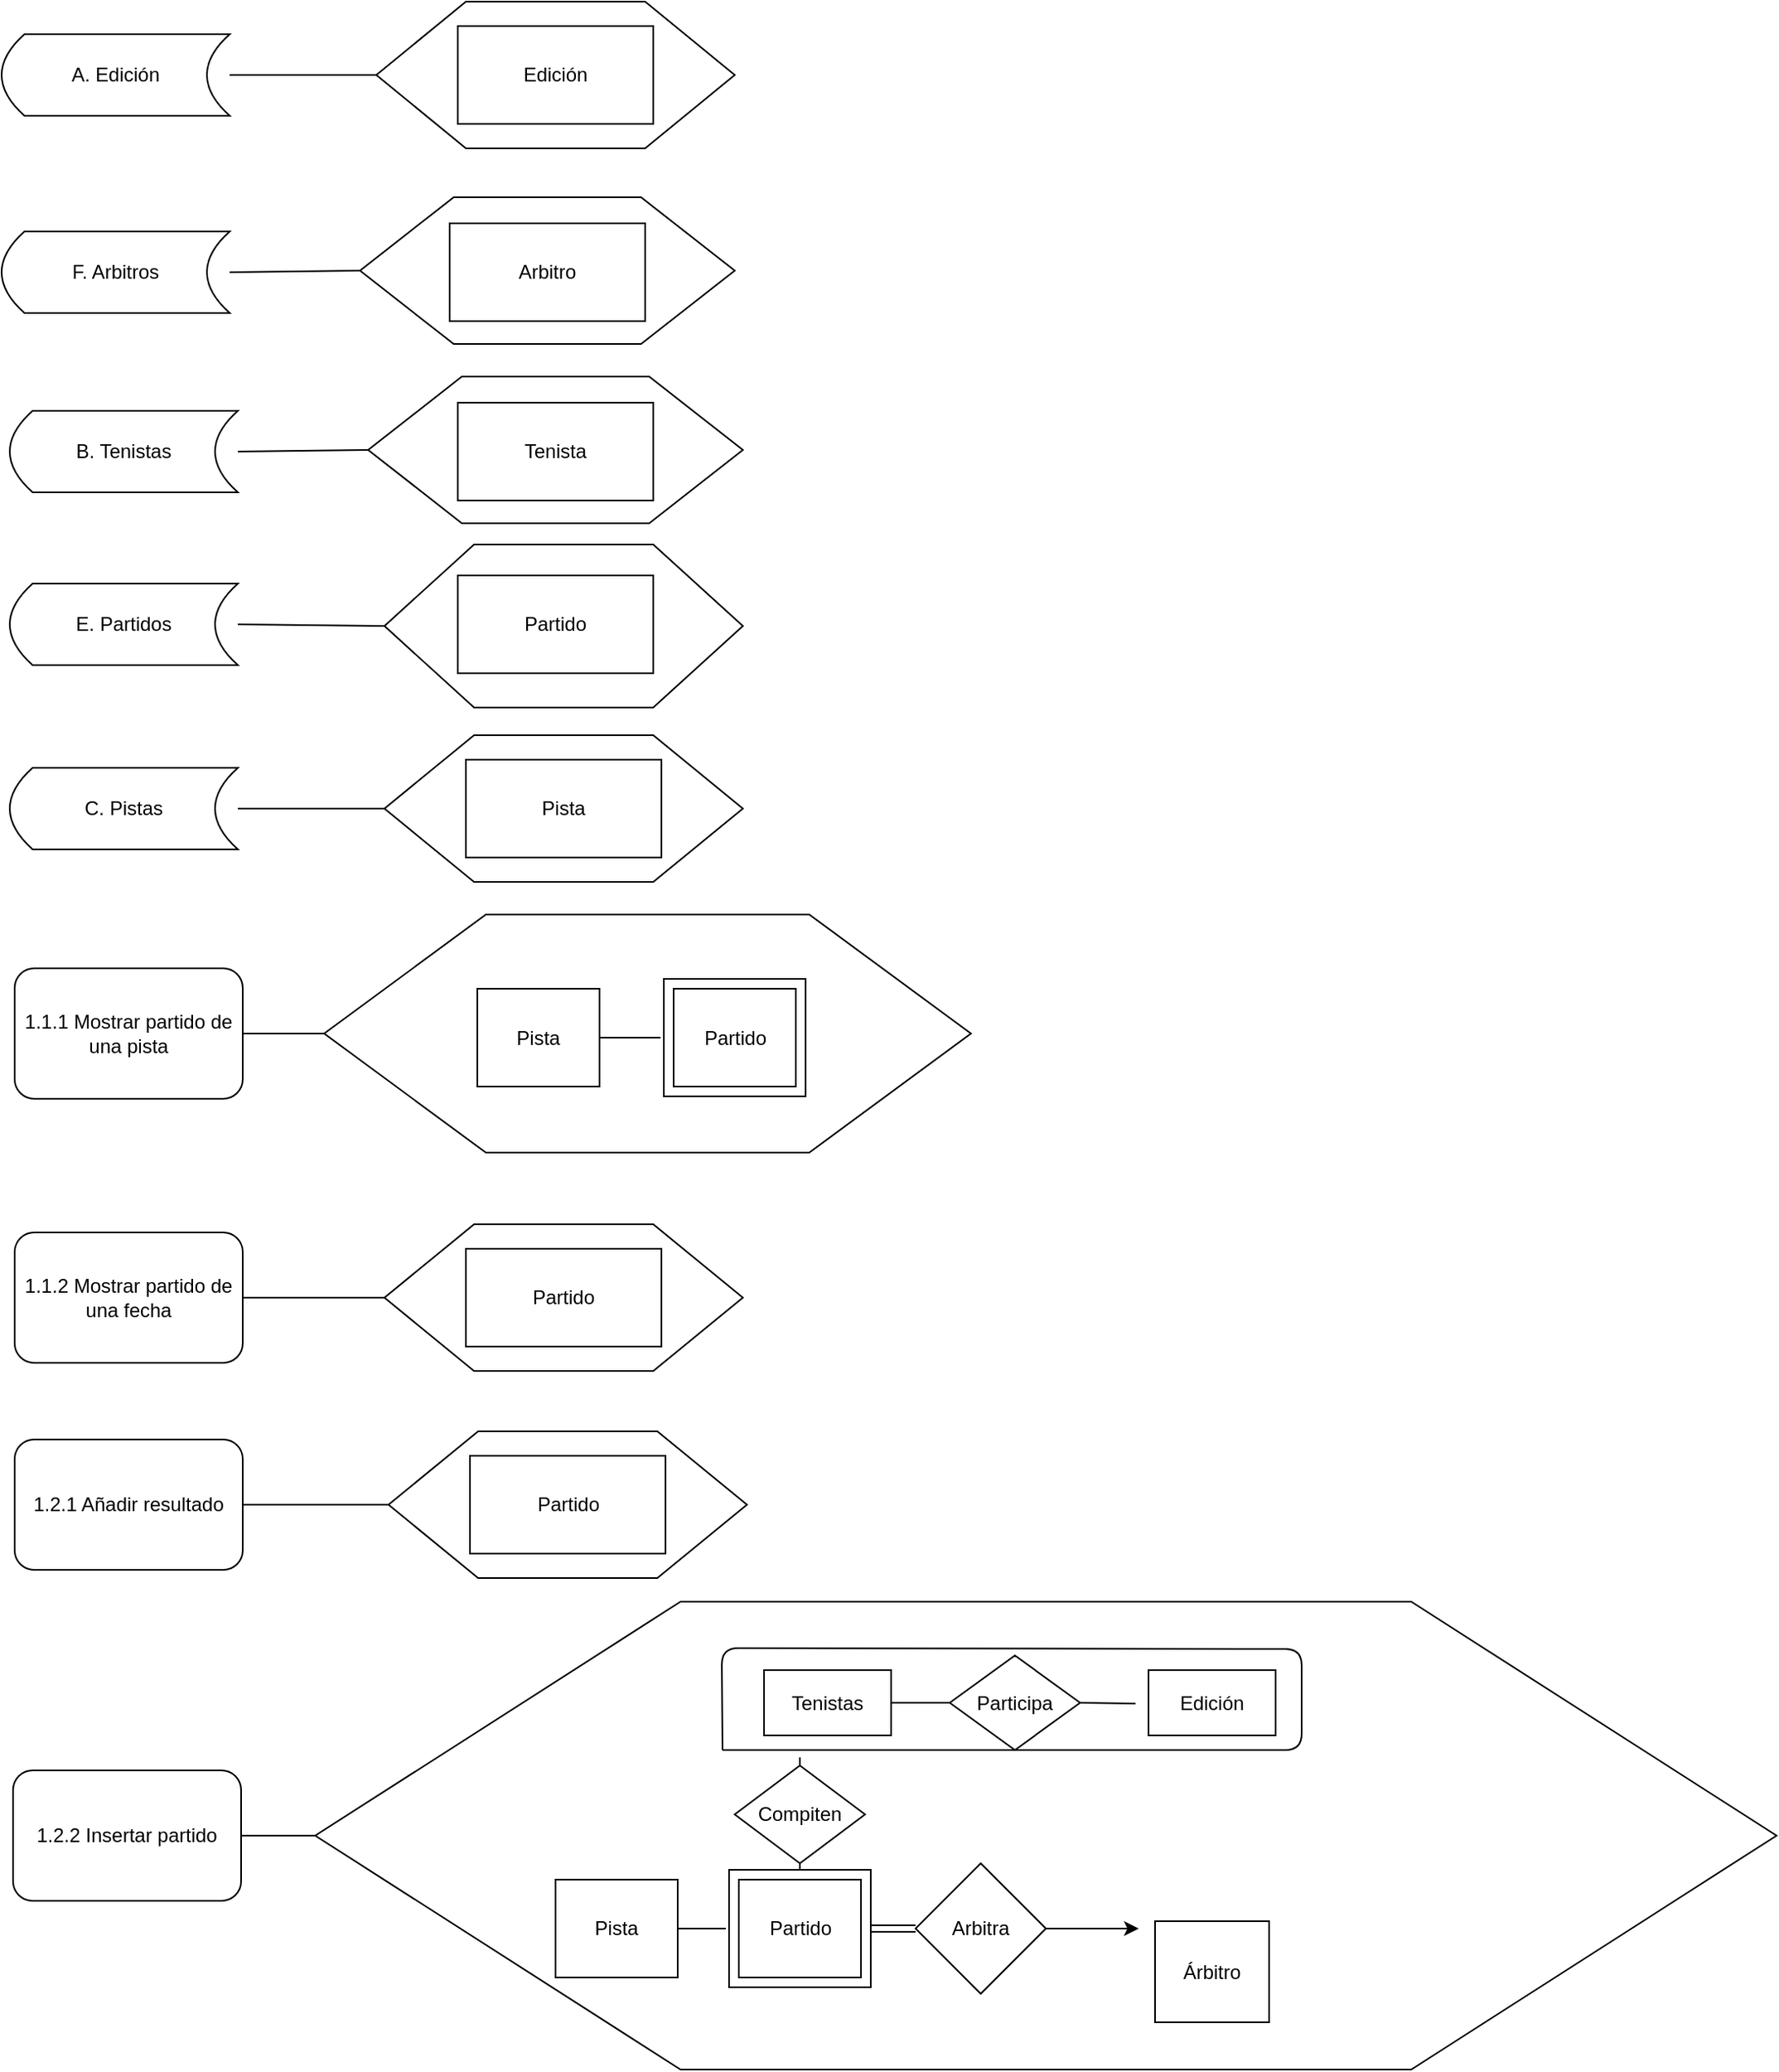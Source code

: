 <mxfile version="12.3.9" type="google" pages="1"><diagram id="QiBlBkInCPN6H4Tn7O7a" name="Page-1"><mxGraphModel dx="1902" dy="2193" grid="1" gridSize="10" guides="1" tooltips="1" connect="1" arrows="1" fold="1" page="1" pageScale="1" pageWidth="827" pageHeight="1169" math="0" shadow="0"><root><mxCell id="0"/><mxCell id="1" parent="0"/><mxCell id="KeA_iRPpWtVODP0F0Uds-5" value="B. Tenistas" style="shape=dataStorage;whiteSpace=wrap;html=1;" parent="1" vertex="1"><mxGeometry x="50" y="-89" width="140" height="50" as="geometry"/></mxCell><mxCell id="KeA_iRPpWtVODP0F0Uds-6" value="E. Partidos" style="shape=dataStorage;whiteSpace=wrap;html=1;" parent="1" vertex="1"><mxGeometry x="50" y="17" width="140" height="50" as="geometry"/></mxCell><mxCell id="KeA_iRPpWtVODP0F0Uds-8" value="" style="shape=hexagon;perimeter=hexagonPerimeter2;whiteSpace=wrap;html=1;" parent="1" vertex="1"><mxGeometry x="270" y="-110" width="230" height="90" as="geometry"/></mxCell><mxCell id="KeA_iRPpWtVODP0F0Uds-9" value="" style="endArrow=none;html=1;exitX=1;exitY=0.5;exitDx=0;exitDy=0;entryX=0;entryY=0.5;entryDx=0;entryDy=0;" parent="1" source="KeA_iRPpWtVODP0F0Uds-5" target="KeA_iRPpWtVODP0F0Uds-8" edge="1"><mxGeometry width="50" height="50" relative="1" as="geometry"><mxPoint x="210" y="-14" as="sourcePoint"/><mxPoint x="260" y="-64" as="targetPoint"/></mxGeometry></mxCell><mxCell id="KeA_iRPpWtVODP0F0Uds-14" value="Tenista" style="rounded=0;whiteSpace=wrap;html=1;" parent="1" vertex="1"><mxGeometry x="325" y="-94" width="120" height="60" as="geometry"/></mxCell><mxCell id="KeA_iRPpWtVODP0F0Uds-16" value="" style="shape=hexagon;perimeter=hexagonPerimeter2;whiteSpace=wrap;html=1;" parent="1" vertex="1"><mxGeometry x="280" y="-7" width="220" height="100" as="geometry"/></mxCell><mxCell id="KeA_iRPpWtVODP0F0Uds-17" value="" style="endArrow=none;html=1;exitX=1;exitY=0.5;exitDx=0;exitDy=0;entryX=0;entryY=0.5;entryDx=0;entryDy=0;" parent="1" source="KeA_iRPpWtVODP0F0Uds-6" target="KeA_iRPpWtVODP0F0Uds-16" edge="1"><mxGeometry width="50" height="50" relative="1" as="geometry"><mxPoint x="190.0" y="42" as="sourcePoint"/><mxPoint x="260" y="42" as="targetPoint"/></mxGeometry></mxCell><mxCell id="KeA_iRPpWtVODP0F0Uds-18" value="Partido" style="rounded=0;whiteSpace=wrap;html=1;" parent="1" vertex="1"><mxGeometry x="325" y="12" width="120" height="60" as="geometry"/></mxCell><mxCell id="KeA_iRPpWtVODP0F0Uds-19" value="C. Pistas" style="shape=dataStorage;whiteSpace=wrap;html=1;" parent="1" vertex="1"><mxGeometry x="50" y="130" width="140" height="50" as="geometry"/></mxCell><mxCell id="KeA_iRPpWtVODP0F0Uds-20" value="" style="shape=hexagon;perimeter=hexagonPerimeter2;whiteSpace=wrap;html=1;" parent="1" vertex="1"><mxGeometry x="280" y="110" width="220" height="90" as="geometry"/></mxCell><mxCell id="KeA_iRPpWtVODP0F0Uds-21" value="" style="endArrow=none;html=1;exitX=1;exitY=0.5;exitDx=0;exitDy=0;entryX=0;entryY=0.5;entryDx=0;entryDy=0;" parent="1" source="KeA_iRPpWtVODP0F0Uds-19" target="KeA_iRPpWtVODP0F0Uds-20" edge="1"><mxGeometry width="50" height="50" relative="1" as="geometry"><mxPoint x="190.0" y="162" as="sourcePoint"/><mxPoint x="260" y="162" as="targetPoint"/></mxGeometry></mxCell><mxCell id="KeA_iRPpWtVODP0F0Uds-22" value="Pista" style="rounded=0;whiteSpace=wrap;html=1;" parent="1" vertex="1"><mxGeometry x="330" y="125" width="120" height="60" as="geometry"/></mxCell><mxCell id="KeA_iRPpWtVODP0F0Uds-23" value="1.1.1 Mostrar partido de una pista" style="rounded=1;whiteSpace=wrap;html=1;" parent="1" vertex="1"><mxGeometry x="53" y="253" width="140" height="80" as="geometry"/></mxCell><mxCell id="KeA_iRPpWtVODP0F0Uds-24" value="" style="shape=hexagon;perimeter=hexagonPerimeter2;whiteSpace=wrap;html=1;" parent="1" vertex="1"><mxGeometry x="243" y="220" width="397" height="146" as="geometry"/></mxCell><mxCell id="KeA_iRPpWtVODP0F0Uds-25" value="" style="endArrow=none;html=1;exitX=1;exitY=0.5;exitDx=0;exitDy=0;entryX=0;entryY=0.5;entryDx=0;entryDy=0;" parent="1" source="KeA_iRPpWtVODP0F0Uds-23" target="KeA_iRPpWtVODP0F0Uds-24" edge="1"><mxGeometry width="50" height="50" relative="1" as="geometry"><mxPoint x="233" y="263" as="sourcePoint"/><mxPoint x="283" y="213" as="targetPoint"/></mxGeometry></mxCell><mxCell id="KeA_iRPpWtVODP0F0Uds-31" value="1.2.2 Insertar partido" style="rounded=1;whiteSpace=wrap;html=1;" parent="1" vertex="1"><mxGeometry x="52" y="745" width="140" height="80" as="geometry"/></mxCell><mxCell id="yo9oMMs20vZHg472mCG0-2" value="" style="shape=hexagon;perimeter=hexagonPerimeter2;whiteSpace=wrap;html=1;" parent="1" vertex="1"><mxGeometry x="280" y="410" width="220" height="90" as="geometry"/></mxCell><mxCell id="yo9oMMs20vZHg472mCG0-3" value="" style="endArrow=none;html=1;exitX=1;exitY=0.5;exitDx=0;exitDy=0;entryX=0;entryY=0.5;entryDx=0;entryDy=0;" parent="1" source="yo9oMMs20vZHg472mCG0-5" target="yo9oMMs20vZHg472mCG0-2" edge="1"><mxGeometry width="50" height="50" relative="1" as="geometry"><mxPoint x="190" y="455" as="sourcePoint"/><mxPoint x="260" y="462" as="targetPoint"/></mxGeometry></mxCell><mxCell id="yo9oMMs20vZHg472mCG0-4" value="Partido" style="rounded=0;whiteSpace=wrap;html=1;" parent="1" vertex="1"><mxGeometry x="330" y="425" width="120" height="60" as="geometry"/></mxCell><mxCell id="yo9oMMs20vZHg472mCG0-5" value="1.1.2 Mostrar partido de una fecha" style="rounded=1;whiteSpace=wrap;html=1;" parent="1" vertex="1"><mxGeometry x="53" y="415" width="140" height="80" as="geometry"/></mxCell><mxCell id="yo9oMMs20vZHg472mCG0-6" value="1.2.1 Añadir resultado" style="rounded=1;whiteSpace=wrap;html=1;" parent="1" vertex="1"><mxGeometry x="53" y="542" width="140" height="80" as="geometry"/></mxCell><mxCell id="yo9oMMs20vZHg472mCG0-7" value="" style="endArrow=none;html=1;exitX=1;exitY=0.5;exitDx=0;exitDy=0;entryX=0;entryY=0.5;entryDx=0;entryDy=0;" parent="1" source="yo9oMMs20vZHg472mCG0-6" target="yo9oMMs20vZHg472mCG0-8" edge="1"><mxGeometry width="50" height="50" relative="1" as="geometry"><mxPoint x="220" y="600" as="sourcePoint"/><mxPoint x="270" y="550" as="targetPoint"/></mxGeometry></mxCell><mxCell id="yo9oMMs20vZHg472mCG0-8" value="" style="shape=hexagon;perimeter=hexagonPerimeter2;whiteSpace=wrap;html=1;" parent="1" vertex="1"><mxGeometry x="282.5" y="537" width="220" height="90" as="geometry"/></mxCell><mxCell id="yo9oMMs20vZHg472mCG0-9" value="Partido" style="rounded=0;whiteSpace=wrap;html=1;" parent="1" vertex="1"><mxGeometry x="332.5" y="552" width="120" height="60" as="geometry"/></mxCell><mxCell id="GtU_9dsBHqiKerg0UtHT-9" value="" style="rounded=0;whiteSpace=wrap;html=1;" parent="1" vertex="1"><mxGeometry x="451.5" y="259.5" width="87" height="72" as="geometry"/></mxCell><mxCell id="GtU_9dsBHqiKerg0UtHT-10" value="Partido" style="rounded=0;whiteSpace=wrap;html=1;" parent="1" vertex="1"><mxGeometry x="457.5" y="265.5" width="75" height="60" as="geometry"/></mxCell><mxCell id="GtU_9dsBHqiKerg0UtHT-11" value="Pista" style="rounded=0;whiteSpace=wrap;html=1;" parent="1" vertex="1"><mxGeometry x="337" y="265.5" width="75" height="60" as="geometry"/></mxCell><mxCell id="GtU_9dsBHqiKerg0UtHT-12" value="" style="endArrow=none;html=1;entryX=1;entryY=0.5;entryDx=0;entryDy=0;" parent="1" target="GtU_9dsBHqiKerg0UtHT-11" edge="1"><mxGeometry width="50" height="50" relative="1" as="geometry"><mxPoint x="449.5" y="295.5" as="sourcePoint"/><mxPoint x="457.5" y="295.5" as="targetPoint"/></mxGeometry></mxCell><mxCell id="O1adI4Vpmbz-jClD4-OD-2" value="" style="shape=hexagon;perimeter=hexagonPerimeter2;whiteSpace=wrap;html=1;" parent="1" vertex="1"><mxGeometry x="237.5" y="641.5" width="897" height="287" as="geometry"/></mxCell><mxCell id="O1adI4Vpmbz-jClD4-OD-4" value="" style="rounded=0;whiteSpace=wrap;html=1;" parent="1" vertex="1"><mxGeometry x="491.5" y="806" width="87" height="72" as="geometry"/></mxCell><mxCell id="O1adI4Vpmbz-jClD4-OD-5" value="" style="endArrow=none;html=1;exitX=1;exitY=0.5;exitDx=0;exitDy=0;entryX=0;entryY=0.5;entryDx=0;entryDy=0;" parent="1" source="KeA_iRPpWtVODP0F0Uds-31" target="O1adI4Vpmbz-jClD4-OD-2" edge="1"><mxGeometry width="50" height="50" relative="1" as="geometry"><mxPoint x="180" y="775" as="sourcePoint"/><mxPoint x="270" y="643" as="targetPoint"/></mxGeometry></mxCell><mxCell id="O1adI4Vpmbz-jClD4-OD-6" value="Partido" style="rounded=0;whiteSpace=wrap;html=1;" parent="1" vertex="1"><mxGeometry x="497.5" y="812" width="75" height="60" as="geometry"/></mxCell><mxCell id="O1adI4Vpmbz-jClD4-OD-7" value="Pista" style="rounded=0;whiteSpace=wrap;html=1;" parent="1" vertex="1"><mxGeometry x="385" y="812" width="75" height="60" as="geometry"/></mxCell><mxCell id="O1adI4Vpmbz-jClD4-OD-8" value="" style="endArrow=none;html=1;entryX=1;entryY=0.5;entryDx=0;entryDy=0;" parent="1" target="O1adI4Vpmbz-jClD4-OD-7" edge="1"><mxGeometry width="50" height="50" relative="1" as="geometry"><mxPoint x="489.5" y="842" as="sourcePoint"/><mxPoint x="497.5" y="842" as="targetPoint"/></mxGeometry></mxCell><mxCell id="O1adI4Vpmbz-jClD4-OD-9" value="Compiten" style="rhombus;whiteSpace=wrap;html=1;" parent="1" vertex="1"><mxGeometry x="495" y="742" width="80" height="60" as="geometry"/></mxCell><mxCell id="O1adI4Vpmbz-jClD4-OD-10" value="Tenistas" style="rounded=0;whiteSpace=wrap;html=1;" parent="1" vertex="1"><mxGeometry x="513" y="683.5" width="78" height="40" as="geometry"/></mxCell><mxCell id="O1adI4Vpmbz-jClD4-OD-11" value="" style="endArrow=none;html=1;exitX=0.5;exitY=1;exitDx=0;exitDy=0;entryX=0.5;entryY=0;entryDx=0;entryDy=0;" parent="1" source="O1adI4Vpmbz-jClD4-OD-9" target="O1adI4Vpmbz-jClD4-OD-4" edge="1"><mxGeometry width="50" height="50" relative="1" as="geometry"><mxPoint x="502.5" y="757" as="sourcePoint"/><mxPoint x="535" y="797" as="targetPoint"/></mxGeometry></mxCell><mxCell id="O1adI4Vpmbz-jClD4-OD-12" value="Árbitro" style="rounded=0;whiteSpace=wrap;html=1;" parent="1" vertex="1"><mxGeometry x="753" y="837.5" width="70" height="62" as="geometry"/></mxCell><mxCell id="O1adI4Vpmbz-jClD4-OD-13" value="Arbitra" style="rhombus;whiteSpace=wrap;html=1;" parent="1" vertex="1"><mxGeometry x="606" y="802" width="80" height="80" as="geometry"/></mxCell><mxCell id="O1adI4Vpmbz-jClD4-OD-14" value="" style="shape=link;html=1;exitX=1;exitY=0.5;exitDx=0;exitDy=0;entryX=0;entryY=0.5;entryDx=0;entryDy=0;" parent="1" source="O1adI4Vpmbz-jClD4-OD-4" target="O1adI4Vpmbz-jClD4-OD-13" edge="1"><mxGeometry width="50" height="50" relative="1" as="geometry"><mxPoint x="669.5" y="1034" as="sourcePoint"/><mxPoint x="719.5" y="984" as="targetPoint"/></mxGeometry></mxCell><mxCell id="O1adI4Vpmbz-jClD4-OD-16" value="Edición" style="rounded=0;whiteSpace=wrap;html=1;" parent="1" vertex="1"><mxGeometry x="749" y="683.5" width="78" height="40" as="geometry"/></mxCell><mxCell id="O1adI4Vpmbz-jClD4-OD-17" value="" style="endArrow=classic;html=1;exitX=1;exitY=0.5;exitDx=0;exitDy=0;entryX=0;entryY=0.711;entryDx=0;entryDy=0;entryPerimeter=0;" parent="1" source="O1adI4Vpmbz-jClD4-OD-13" edge="1"><mxGeometry width="50" height="50" relative="1" as="geometry"><mxPoint x="719.5" y="868.5" as="sourcePoint"/><mxPoint x="743" y="842.03" as="targetPoint"/></mxGeometry></mxCell><mxCell id="O1adI4Vpmbz-jClD4-OD-20" value="Participa" style="rhombus;whiteSpace=wrap;html=1;" parent="1" vertex="1"><mxGeometry x="627" y="674.5" width="80" height="58" as="geometry"/></mxCell><mxCell id="O1adI4Vpmbz-jClD4-OD-21" value="" style="endArrow=none;html=1;exitX=1;exitY=0.5;exitDx=0;exitDy=0;entryX=0;entryY=0.5;entryDx=0;entryDy=0;" parent="1" source="O1adI4Vpmbz-jClD4-OD-10" target="O1adI4Vpmbz-jClD4-OD-20" edge="1"><mxGeometry width="50" height="50" relative="1" as="geometry"><mxPoint x="607" y="987" as="sourcePoint"/><mxPoint x="657" y="937" as="targetPoint"/></mxGeometry></mxCell><mxCell id="O1adI4Vpmbz-jClD4-OD-22" value="" style="endArrow=none;html=1;exitX=1;exitY=0.5;exitDx=0;exitDy=0;entryX=-0.022;entryY=0.111;entryDx=0;entryDy=0;entryPerimeter=0;" parent="1" source="O1adI4Vpmbz-jClD4-OD-20" edge="1"><mxGeometry width="50" height="50" relative="1" as="geometry"><mxPoint x="627" y="1017" as="sourcePoint"/><mxPoint x="741.02" y="704.03" as="targetPoint"/></mxGeometry></mxCell><mxCell id="O1adI4Vpmbz-jClD4-OD-23" value="" style="endArrow=none;html=1;" parent="1" edge="1"><mxGeometry width="50" height="50" relative="1" as="geometry"><mxPoint x="487.5" y="732.5" as="sourcePoint"/><mxPoint x="487.5" y="732.5" as="targetPoint"/><Array as="points"><mxPoint x="487" y="670"/><mxPoint x="843" y="670.5"/><mxPoint x="843" y="732.5"/></Array></mxGeometry></mxCell><mxCell id="O1adI4Vpmbz-jClD4-OD-24" value="" style="endArrow=none;html=1;exitX=0.5;exitY=0;exitDx=0;exitDy=0;" parent="1" source="O1adI4Vpmbz-jClD4-OD-9" edge="1"><mxGeometry width="50" height="50" relative="1" as="geometry"><mxPoint x="567" y="987" as="sourcePoint"/><mxPoint x="535" y="737" as="targetPoint"/></mxGeometry></mxCell><mxCell id="lx-VNjcJXOjPZiPIMM9e-1" value="F. Arbitros" style="shape=dataStorage;whiteSpace=wrap;html=1;" parent="1" vertex="1"><mxGeometry x="45" y="-199" width="140" height="50" as="geometry"/></mxCell><mxCell id="lx-VNjcJXOjPZiPIMM9e-2" value="" style="shape=hexagon;perimeter=hexagonPerimeter2;whiteSpace=wrap;html=1;" parent="1" vertex="1"><mxGeometry x="265" y="-220" width="230" height="90" as="geometry"/></mxCell><mxCell id="lx-VNjcJXOjPZiPIMM9e-3" value="" style="endArrow=none;html=1;exitX=1;exitY=0.5;exitDx=0;exitDy=0;entryX=0;entryY=0.5;entryDx=0;entryDy=0;" parent="1" source="lx-VNjcJXOjPZiPIMM9e-1" target="lx-VNjcJXOjPZiPIMM9e-2" edge="1"><mxGeometry width="50" height="50" relative="1" as="geometry"><mxPoint x="205" y="-124" as="sourcePoint"/><mxPoint x="255" y="-174" as="targetPoint"/></mxGeometry></mxCell><mxCell id="lx-VNjcJXOjPZiPIMM9e-4" value="Arbitro" style="rounded=0;whiteSpace=wrap;html=1;" parent="1" vertex="1"><mxGeometry x="320" y="-204" width="120" height="60" as="geometry"/></mxCell><mxCell id="aPpZLKY0a5RamxKQBKtc-1" value="A. Edición" style="shape=dataStorage;whiteSpace=wrap;html=1;" vertex="1" parent="1"><mxGeometry x="45" y="-320" width="140" height="50" as="geometry"/></mxCell><mxCell id="aPpZLKY0a5RamxKQBKtc-2" value="" style="shape=hexagon;perimeter=hexagonPerimeter2;whiteSpace=wrap;html=1;" vertex="1" parent="1"><mxGeometry x="275" y="-340" width="220" height="90" as="geometry"/></mxCell><mxCell id="aPpZLKY0a5RamxKQBKtc-3" value="" style="endArrow=none;html=1;exitX=1;exitY=0.5;exitDx=0;exitDy=0;entryX=0;entryY=0.5;entryDx=0;entryDy=0;" edge="1" parent="1" source="aPpZLKY0a5RamxKQBKtc-1" target="aPpZLKY0a5RamxKQBKtc-2"><mxGeometry width="50" height="50" relative="1" as="geometry"><mxPoint x="185.0" y="-288" as="sourcePoint"/><mxPoint x="255" y="-288" as="targetPoint"/></mxGeometry></mxCell><mxCell id="aPpZLKY0a5RamxKQBKtc-4" value="Edición" style="rounded=0;whiteSpace=wrap;html=1;" vertex="1" parent="1"><mxGeometry x="325" y="-325" width="120" height="60" as="geometry"/></mxCell></root></mxGraphModel></diagram></mxfile>